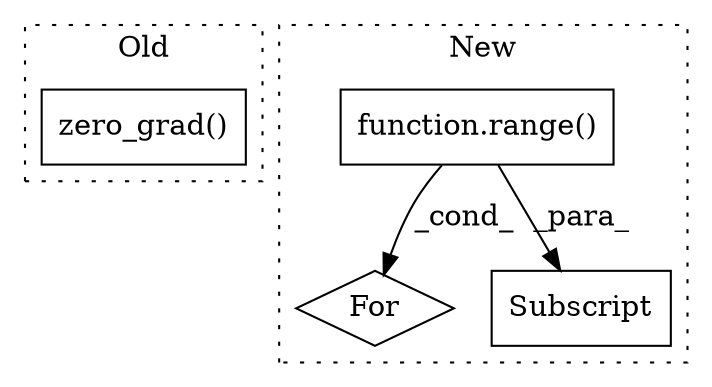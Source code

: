 digraph G {
subgraph cluster0 {
1 [label="zero_grad()" a="75" s="4738" l="21" shape="box"];
label = "Old";
style="dotted";
}
subgraph cluster1 {
2 [label="function.range()" a="75" s="4906,4931" l="6,1" shape="box"];
3 [label="For" a="107" s="4897,4932" l="4,10" shape="diamond"];
4 [label="Subscript" a="63" s="5446,0" l="13,0" shape="box"];
label = "New";
style="dotted";
}
2 -> 3 [label="_cond_"];
2 -> 4 [label="_para_"];
}